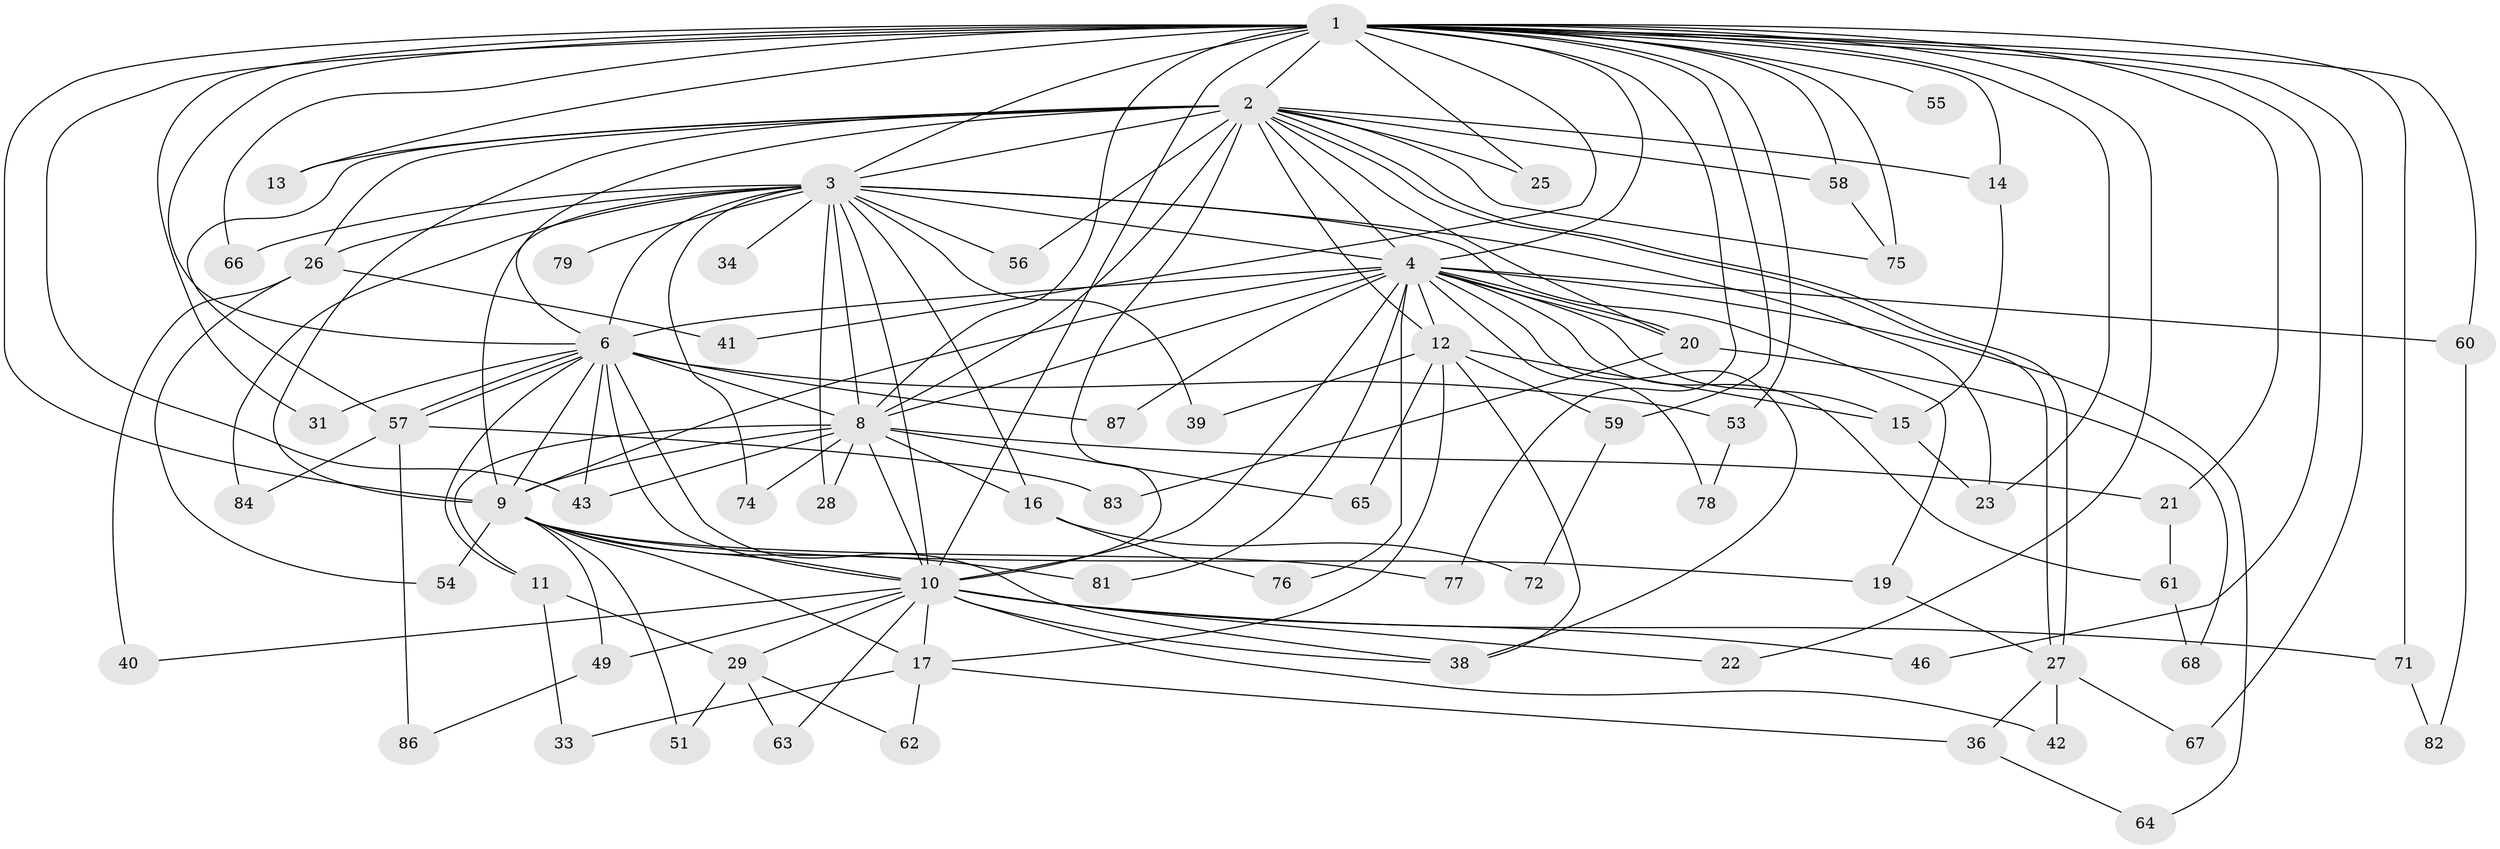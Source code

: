 // Generated by graph-tools (version 1.1) at 2025/23/03/03/25 07:23:41]
// undirected, 68 vertices, 155 edges
graph export_dot {
graph [start="1"]
  node [color=gray90,style=filled];
  1 [super="+5"];
  2 [super="+32"];
  3 [super="+7"];
  4 [super="+18"];
  6 [super="+70"];
  8 [super="+44"];
  9 [super="+35"];
  10 [super="+48"];
  11;
  12 [super="+45"];
  13;
  14;
  15 [super="+30"];
  16;
  17 [super="+24"];
  19;
  20 [super="+47"];
  21;
  22;
  23 [super="+52"];
  25;
  26;
  27 [super="+37"];
  28;
  29 [super="+50"];
  31;
  33;
  34;
  36;
  38 [super="+85"];
  39;
  40;
  41;
  42;
  43;
  46;
  49;
  51;
  53;
  54;
  55;
  56;
  57 [super="+69"];
  58 [super="+80"];
  59;
  60;
  61;
  62;
  63;
  64;
  65;
  66 [super="+73"];
  67;
  68;
  71;
  72;
  74;
  75;
  76;
  77;
  78;
  79;
  81;
  82;
  83;
  84;
  86;
  87;
  1 -- 2 [weight=2];
  1 -- 3 [weight=4];
  1 -- 4 [weight=2];
  1 -- 6 [weight=2];
  1 -- 8 [weight=2];
  1 -- 9 [weight=2];
  1 -- 10 [weight=2];
  1 -- 13;
  1 -- 14;
  1 -- 21;
  1 -- 22;
  1 -- 25;
  1 -- 31;
  1 -- 41;
  1 -- 43;
  1 -- 46;
  1 -- 53;
  1 -- 55 [weight=2];
  1 -- 58;
  1 -- 59;
  1 -- 60;
  1 -- 67;
  1 -- 71;
  1 -- 77;
  1 -- 66 [weight=2];
  1 -- 75;
  1 -- 23;
  2 -- 3 [weight=2];
  2 -- 4;
  2 -- 6;
  2 -- 8;
  2 -- 9 [weight=2];
  2 -- 10 [weight=2];
  2 -- 12;
  2 -- 13;
  2 -- 14;
  2 -- 25;
  2 -- 26;
  2 -- 27;
  2 -- 27;
  2 -- 56;
  2 -- 58;
  2 -- 75;
  2 -- 57;
  2 -- 20;
  3 -- 4 [weight=2];
  3 -- 6 [weight=2];
  3 -- 8 [weight=2];
  3 -- 9 [weight=3];
  3 -- 10 [weight=2];
  3 -- 19;
  3 -- 23;
  3 -- 26;
  3 -- 28;
  3 -- 34 [weight=2];
  3 -- 39;
  3 -- 56;
  3 -- 74;
  3 -- 79 [weight=2];
  3 -- 84;
  3 -- 66;
  3 -- 16;
  4 -- 6;
  4 -- 8 [weight=2];
  4 -- 9;
  4 -- 10;
  4 -- 12;
  4 -- 15;
  4 -- 20;
  4 -- 20;
  4 -- 60;
  4 -- 61;
  4 -- 64;
  4 -- 78;
  4 -- 81;
  4 -- 87;
  4 -- 76;
  4 -- 38;
  6 -- 8 [weight=2];
  6 -- 9;
  6 -- 10;
  6 -- 11;
  6 -- 31;
  6 -- 38;
  6 -- 43;
  6 -- 53;
  6 -- 57;
  6 -- 57;
  6 -- 87;
  8 -- 9;
  8 -- 10;
  8 -- 11;
  8 -- 16;
  8 -- 21;
  8 -- 28;
  8 -- 65;
  8 -- 74;
  8 -- 43;
  9 -- 10;
  9 -- 17;
  9 -- 19;
  9 -- 49;
  9 -- 51;
  9 -- 54;
  9 -- 77;
  9 -- 81;
  10 -- 22;
  10 -- 29;
  10 -- 38;
  10 -- 40;
  10 -- 42;
  10 -- 46;
  10 -- 49;
  10 -- 63;
  10 -- 71;
  10 -- 17;
  11 -- 29 [weight=2];
  11 -- 33;
  12 -- 15;
  12 -- 17;
  12 -- 39;
  12 -- 65;
  12 -- 59;
  12 -- 38;
  14 -- 15;
  15 -- 23;
  16 -- 72;
  16 -- 76;
  17 -- 36;
  17 -- 62;
  17 -- 33;
  19 -- 27;
  20 -- 68;
  20 -- 83;
  21 -- 61;
  26 -- 40;
  26 -- 41;
  26 -- 54;
  27 -- 36;
  27 -- 42;
  27 -- 67;
  29 -- 51;
  29 -- 62;
  29 -- 63;
  36 -- 64;
  49 -- 86;
  53 -- 78;
  57 -- 83;
  57 -- 84;
  57 -- 86;
  58 -- 75;
  59 -- 72;
  60 -- 82;
  61 -- 68;
  71 -- 82;
}
